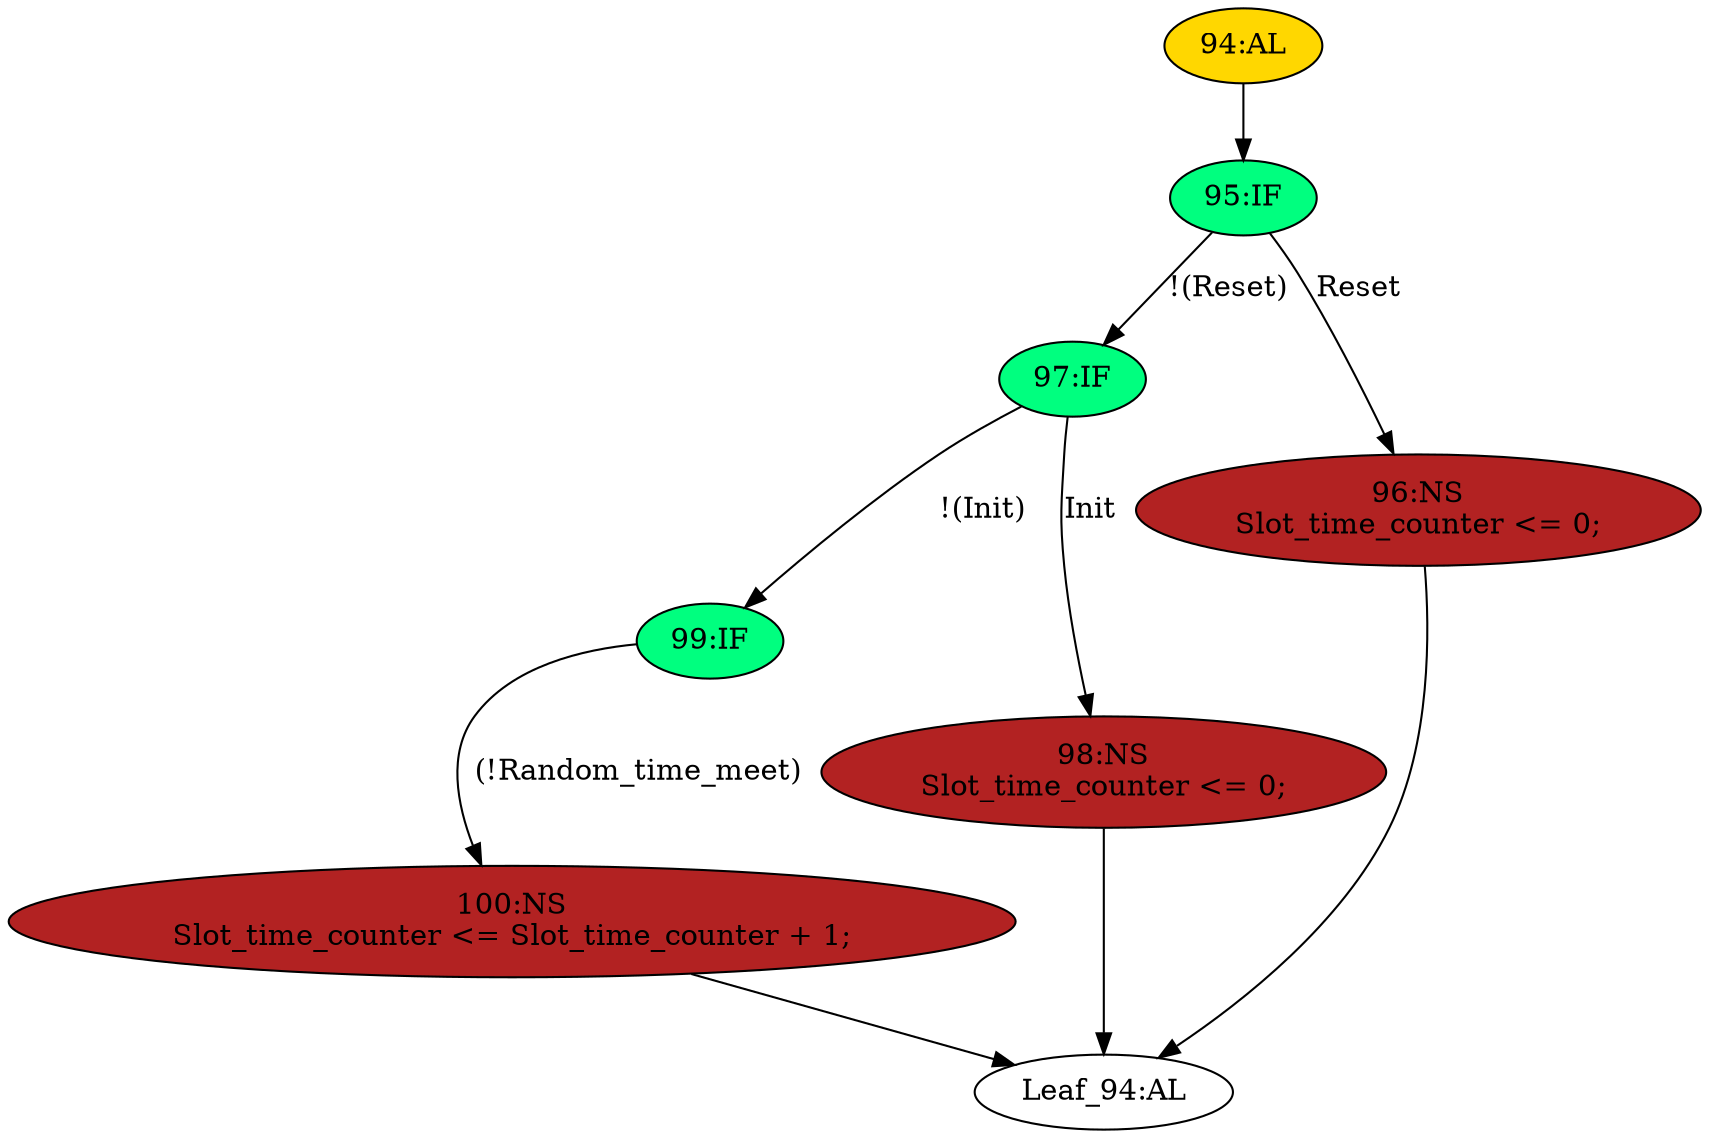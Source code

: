 strict digraph "" {
	node [label="\N"];
	"100:NS"	 [ast="<pyverilog.vparser.ast.NonblockingSubstitution object at 0x7f970fe4ca10>",
		fillcolor=firebrick,
		label="100:NS
Slot_time_counter <= Slot_time_counter + 1;",
		statements="[<pyverilog.vparser.ast.NonblockingSubstitution object at 0x7f970fe4ca10>]",
		style=filled,
		typ=NonblockingSubstitution];
	"Leaf_94:AL"	 [def_var="['Slot_time_counter']",
		label="Leaf_94:AL"];
	"100:NS" -> "Leaf_94:AL"	 [cond="[]",
		lineno=None];
	"99:IF"	 [ast="<pyverilog.vparser.ast.IfStatement object at 0x7f970f9427d0>",
		fillcolor=springgreen,
		label="99:IF",
		statements="[]",
		style=filled,
		typ=IfStatement];
	"99:IF" -> "100:NS"	 [cond="['Random_time_meet']",
		label="(!Random_time_meet)",
		lineno=99];
	"97:IF"	 [ast="<pyverilog.vparser.ast.IfStatement object at 0x7f970f942950>",
		fillcolor=springgreen,
		label="97:IF",
		statements="[]",
		style=filled,
		typ=IfStatement];
	"97:IF" -> "99:IF"	 [cond="['Init']",
		label="!(Init)",
		lineno=97];
	"98:NS"	 [ast="<pyverilog.vparser.ast.NonblockingSubstitution object at 0x7f970f942650>",
		fillcolor=firebrick,
		label="98:NS
Slot_time_counter <= 0;",
		statements="[<pyverilog.vparser.ast.NonblockingSubstitution object at 0x7f970f942650>]",
		style=filled,
		typ=NonblockingSubstitution];
	"97:IF" -> "98:NS"	 [cond="['Init']",
		label=Init,
		lineno=97];
	"96:NS"	 [ast="<pyverilog.vparser.ast.NonblockingSubstitution object at 0x7f970f9429d0>",
		fillcolor=firebrick,
		label="96:NS
Slot_time_counter <= 0;",
		statements="[<pyverilog.vparser.ast.NonblockingSubstitution object at 0x7f970f9429d0>]",
		style=filled,
		typ=NonblockingSubstitution];
	"96:NS" -> "Leaf_94:AL"	 [cond="[]",
		lineno=None];
	"98:NS" -> "Leaf_94:AL"	 [cond="[]",
		lineno=None];
	"94:AL"	 [ast="<pyverilog.vparser.ast.Always object at 0x7f970f942b50>",
		clk_sens=True,
		fillcolor=gold,
		label="94:AL",
		sens="['Clk', 'Reset']",
		statements="[]",
		style=filled,
		typ=Always,
		use_var="['Reset', 'Slot_time_counter', 'Init', 'Random_time_meet']"];
	"95:IF"	 [ast="<pyverilog.vparser.ast.IfStatement object at 0x7f970f942cd0>",
		fillcolor=springgreen,
		label="95:IF",
		statements="[]",
		style=filled,
		typ=IfStatement];
	"94:AL" -> "95:IF"	 [cond="[]",
		lineno=None];
	"95:IF" -> "97:IF"	 [cond="['Reset']",
		label="!(Reset)",
		lineno=95];
	"95:IF" -> "96:NS"	 [cond="['Reset']",
		label=Reset,
		lineno=95];
}
